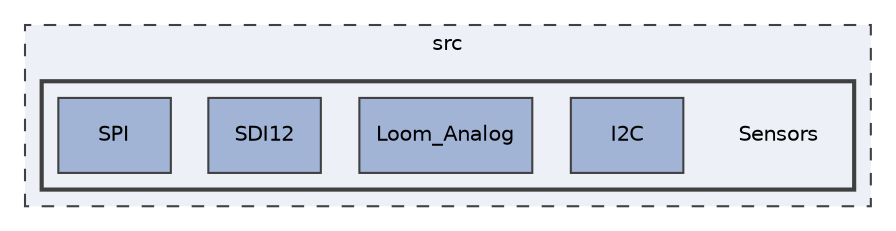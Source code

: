 digraph "src/Sensors"
{
 // LATEX_PDF_SIZE
  edge [fontname="Helvetica",fontsize="10",labelfontname="Helvetica",labelfontsize="10"];
  node [fontname="Helvetica",fontsize="10",shape=record];
  compound=true
  subgraph clusterdir_68267d1309a1af8e8297ef4c3efbcdba {
    graph [ bgcolor="#edf0f7", pencolor="grey25", style="filled,dashed,", label="src", fontname="Helvetica", fontsize="10", URL="dir_68267d1309a1af8e8297ef4c3efbcdba.html"]
  subgraph clusterdir_afe58f6d0ef7eec69c2706509daaefe7 {
    graph [ bgcolor="#edf0f7", pencolor="grey25", style="filled,bold,", label="", fontname="Helvetica", fontsize="10", URL="dir_afe58f6d0ef7eec69c2706509daaefe7.html"]
    dir_afe58f6d0ef7eec69c2706509daaefe7 [shape=plaintext, label="Sensors"];
  dir_abc44327bd9a62eb36f446d48ca760f8 [shape=box, label="I2C", style="filled,", fillcolor="#a2b4d6", color="grey25", URL="dir_abc44327bd9a62eb36f446d48ca760f8.html"];
  dir_a0b6e2c5b16e123449bc545f2b01a23a [shape=box, label="Loom_Analog", style="filled,", fillcolor="#a2b4d6", color="grey25", URL="dir_a0b6e2c5b16e123449bc545f2b01a23a.html"];
  dir_c1c9c6049189259cc1cfe0eeb075e0bc [shape=box, label="SDI12", style="filled,", fillcolor="#a2b4d6", color="grey25", URL="dir_c1c9c6049189259cc1cfe0eeb075e0bc.html"];
  dir_510aef1acf63521dcdd1684edb86e21c [shape=box, label="SPI", style="filled,", fillcolor="#a2b4d6", color="grey25", URL="dir_510aef1acf63521dcdd1684edb86e21c.html"];
  }
  }
}
